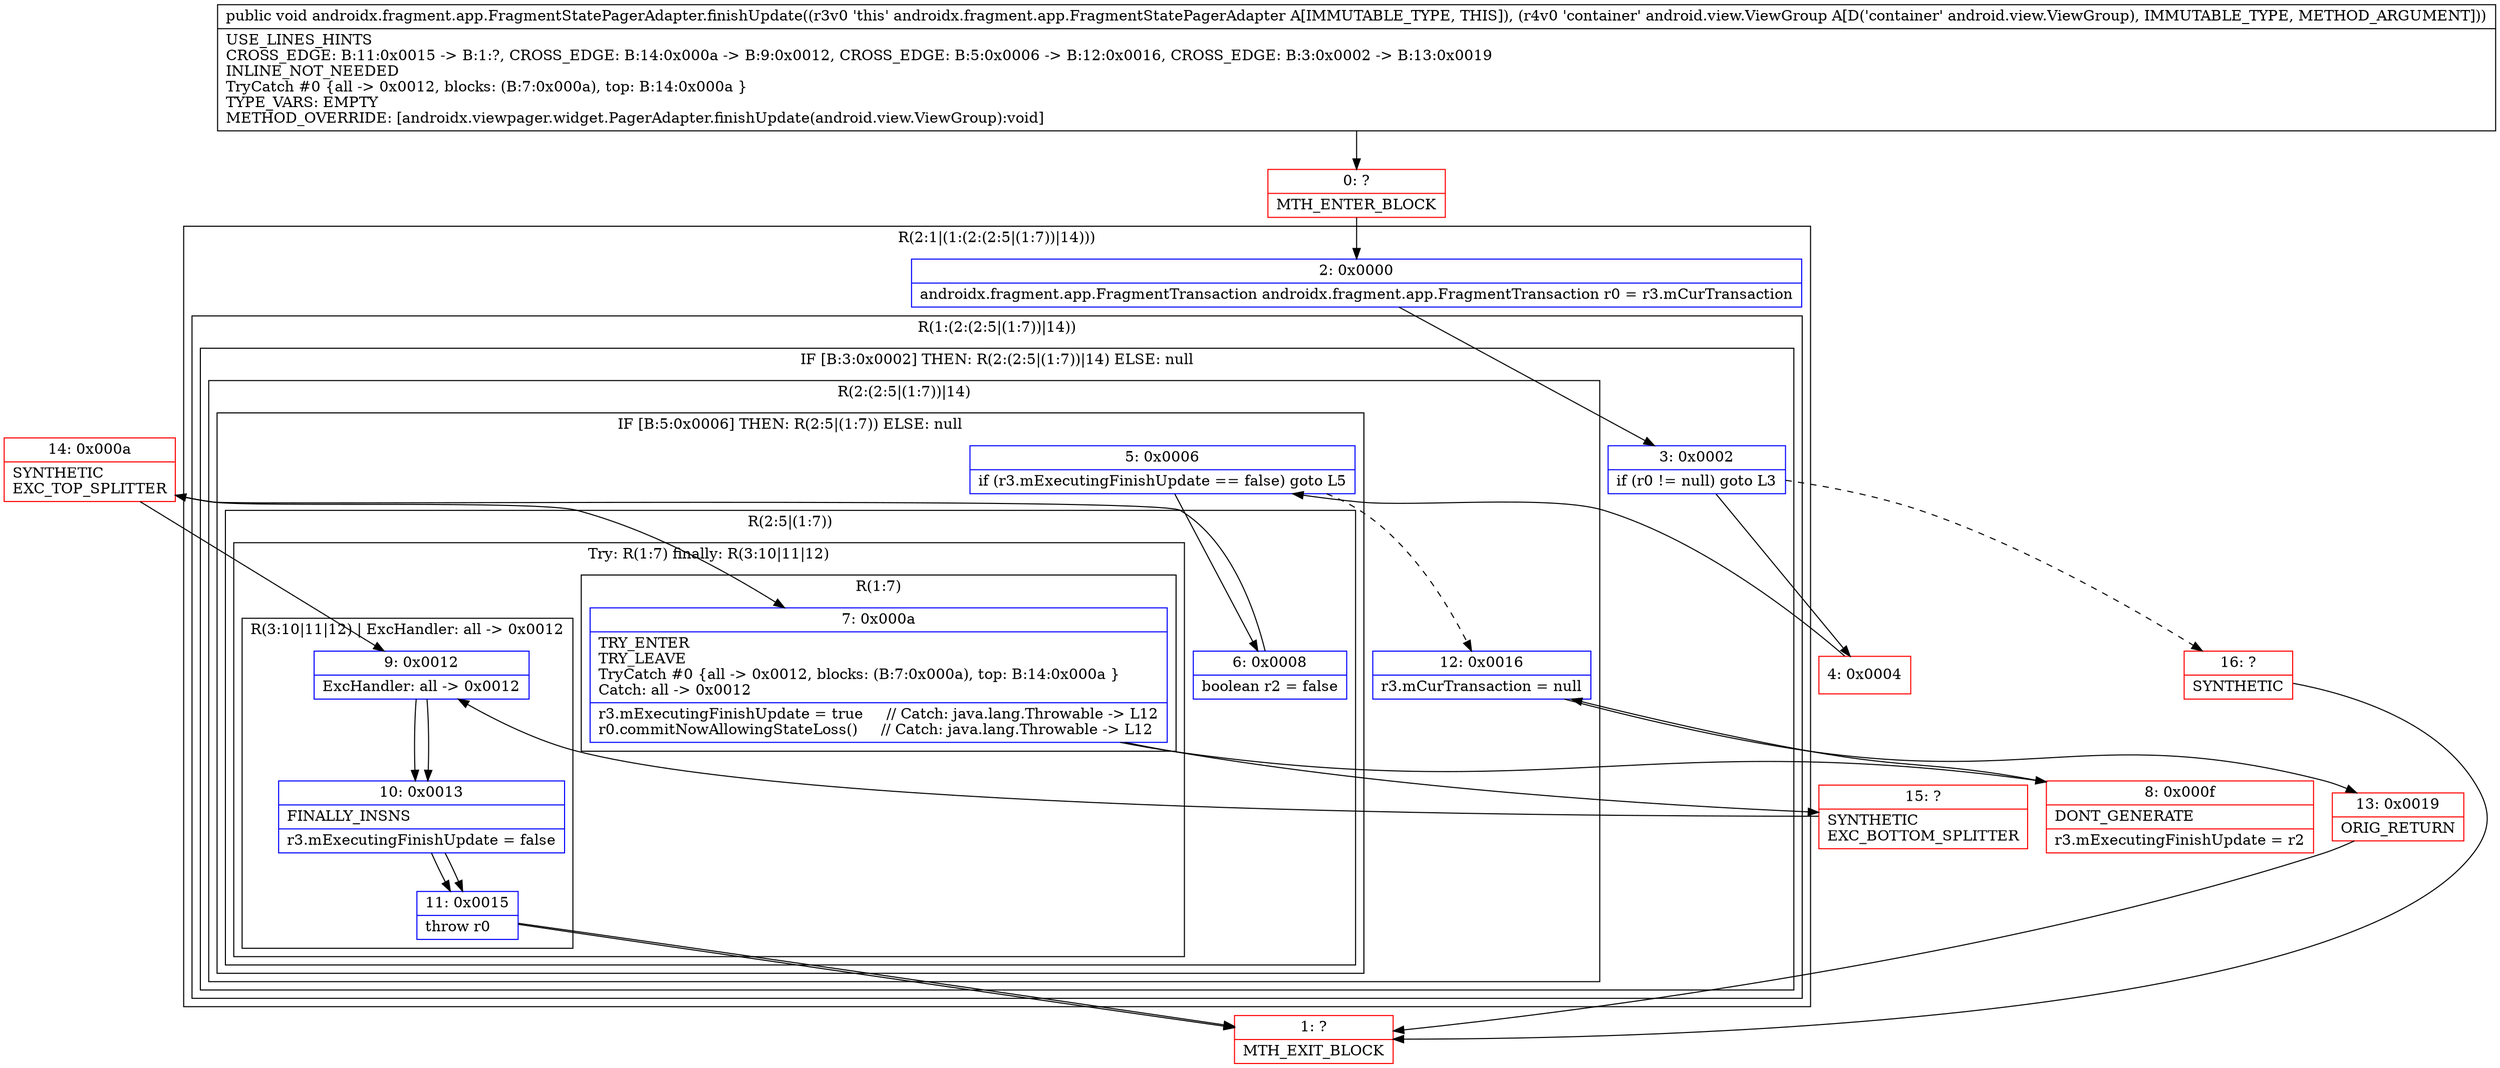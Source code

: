 digraph "CFG forandroidx.fragment.app.FragmentStatePagerAdapter.finishUpdate(Landroid\/view\/ViewGroup;)V" {
subgraph cluster_Region_1479123331 {
label = "R(2:1|(1:(2:(2:5|(1:7))|14)))";
node [shape=record,color=blue];
Node_2 [shape=record,label="{2\:\ 0x0000|androidx.fragment.app.FragmentTransaction androidx.fragment.app.FragmentTransaction r0 = r3.mCurTransaction\l}"];
subgraph cluster_Region_88445656 {
label = "R(1:(2:(2:5|(1:7))|14))";
node [shape=record,color=blue];
subgraph cluster_IfRegion_171164039 {
label = "IF [B:3:0x0002] THEN: R(2:(2:5|(1:7))|14) ELSE: null";
node [shape=record,color=blue];
Node_3 [shape=record,label="{3\:\ 0x0002|if (r0 != null) goto L3\l}"];
subgraph cluster_Region_1391470182 {
label = "R(2:(2:5|(1:7))|14)";
node [shape=record,color=blue];
subgraph cluster_IfRegion_2046321952 {
label = "IF [B:5:0x0006] THEN: R(2:5|(1:7)) ELSE: null";
node [shape=record,color=blue];
Node_5 [shape=record,label="{5\:\ 0x0006|if (r3.mExecutingFinishUpdate == false) goto L5\l}"];
subgraph cluster_Region_1076987654 {
label = "R(2:5|(1:7))";
node [shape=record,color=blue];
Node_6 [shape=record,label="{6\:\ 0x0008|boolean r2 = false\l}"];
subgraph cluster_TryCatchRegion_1297872234 {
label = "Try: R(1:7) finally: R(3:10|11|12)";
node [shape=record,color=blue];
subgraph cluster_Region_95590215 {
label = "R(1:7)";
node [shape=record,color=blue];
Node_7 [shape=record,label="{7\:\ 0x000a|TRY_ENTER\lTRY_LEAVE\lTryCatch #0 \{all \-\> 0x0012, blocks: (B:7:0x000a), top: B:14:0x000a \}\lCatch: all \-\> 0x0012\l|r3.mExecutingFinishUpdate = true     \/\/ Catch: java.lang.Throwable \-\> L12\lr0.commitNowAllowingStateLoss()     \/\/ Catch: java.lang.Throwable \-\> L12\l}"];
}
subgraph cluster_Region_1679912267 {
label = "R(3:10|11|12) | ExcHandler: all \-\> 0x0012\l";
node [shape=record,color=blue];
Node_9 [shape=record,label="{9\:\ 0x0012|ExcHandler: all \-\> 0x0012\l}"];
Node_10 [shape=record,label="{10\:\ 0x0013|FINALLY_INSNS\l|r3.mExecutingFinishUpdate = false\l}"];
Node_11 [shape=record,label="{11\:\ 0x0015|throw r0\l}"];
}
}
}
}
Node_12 [shape=record,label="{12\:\ 0x0016|r3.mCurTransaction = null\l}"];
}
}
}
}
subgraph cluster_Region_1679912267 {
label = "R(3:10|11|12) | ExcHandler: all \-\> 0x0012\l";
node [shape=record,color=blue];
Node_9 [shape=record,label="{9\:\ 0x0012|ExcHandler: all \-\> 0x0012\l}"];
Node_10 [shape=record,label="{10\:\ 0x0013|FINALLY_INSNS\l|r3.mExecutingFinishUpdate = false\l}"];
Node_11 [shape=record,label="{11\:\ 0x0015|throw r0\l}"];
}
Node_0 [shape=record,color=red,label="{0\:\ ?|MTH_ENTER_BLOCK\l}"];
Node_4 [shape=record,color=red,label="{4\:\ 0x0004}"];
Node_14 [shape=record,color=red,label="{14\:\ 0x000a|SYNTHETIC\lEXC_TOP_SPLITTER\l}"];
Node_8 [shape=record,color=red,label="{8\:\ 0x000f|DONT_GENERATE\l|r3.mExecutingFinishUpdate = r2\l}"];
Node_15 [shape=record,color=red,label="{15\:\ ?|SYNTHETIC\lEXC_BOTTOM_SPLITTER\l}"];
Node_1 [shape=record,color=red,label="{1\:\ ?|MTH_EXIT_BLOCK\l}"];
Node_13 [shape=record,color=red,label="{13\:\ 0x0019|ORIG_RETURN\l}"];
Node_16 [shape=record,color=red,label="{16\:\ ?|SYNTHETIC\l}"];
MethodNode[shape=record,label="{public void androidx.fragment.app.FragmentStatePagerAdapter.finishUpdate((r3v0 'this' androidx.fragment.app.FragmentStatePagerAdapter A[IMMUTABLE_TYPE, THIS]), (r4v0 'container' android.view.ViewGroup A[D('container' android.view.ViewGroup), IMMUTABLE_TYPE, METHOD_ARGUMENT]))  | USE_LINES_HINTS\lCROSS_EDGE: B:11:0x0015 \-\> B:1:?, CROSS_EDGE: B:14:0x000a \-\> B:9:0x0012, CROSS_EDGE: B:5:0x0006 \-\> B:12:0x0016, CROSS_EDGE: B:3:0x0002 \-\> B:13:0x0019\lINLINE_NOT_NEEDED\lTryCatch #0 \{all \-\> 0x0012, blocks: (B:7:0x000a), top: B:14:0x000a \}\lTYPE_VARS: EMPTY\lMETHOD_OVERRIDE: [androidx.viewpager.widget.PagerAdapter.finishUpdate(android.view.ViewGroup):void]\l}"];
MethodNode -> Node_0;Node_2 -> Node_3;
Node_3 -> Node_4;
Node_3 -> Node_16[style=dashed];
Node_5 -> Node_6;
Node_5 -> Node_12[style=dashed];
Node_6 -> Node_14;
Node_7 -> Node_8;
Node_7 -> Node_15;
Node_9 -> Node_10;
Node_10 -> Node_11;
Node_11 -> Node_1;
Node_12 -> Node_13;
Node_9 -> Node_10;
Node_10 -> Node_11;
Node_11 -> Node_1;
Node_0 -> Node_2;
Node_4 -> Node_5;
Node_14 -> Node_7;
Node_14 -> Node_9;
Node_8 -> Node_12;
Node_15 -> Node_9;
Node_13 -> Node_1;
Node_16 -> Node_1;
}

